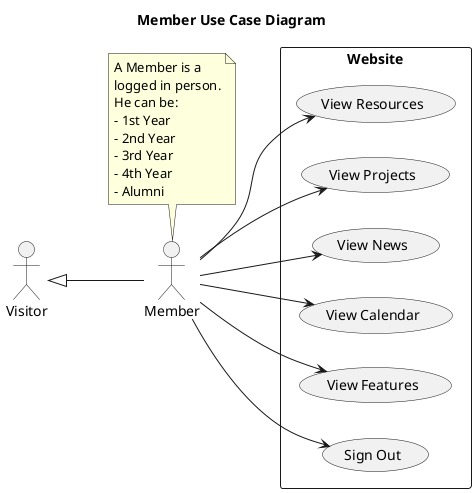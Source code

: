 @startuml name Member Use Case Diagram

title Member Use Case Diagram

actor Visitor
actor Member
Visitor <|-d- Member

note left of Member
A Member is a 
logged in person.
He can be: 
- 1st Year
- 2nd Year
- 3rd Year
- 4th Year
- Alumni
end note

rectangle "Website" {
    ' Use Cases for Member:
    usecase "View Resources" as view_resources
    usecase "View Projects" as view_projects
    usecase "View News" as view_news
    usecase "View Calendar" as view_calendar
    usecase "View Features" as view_features
    usecase "Sign Out" as logout
}

left to right direction

' Associations for Member
Member --> view_resources
Member --> view_projects
Member --> view_news
Member --> view_calendar
Member --> view_features
Member --> logout

@enduml